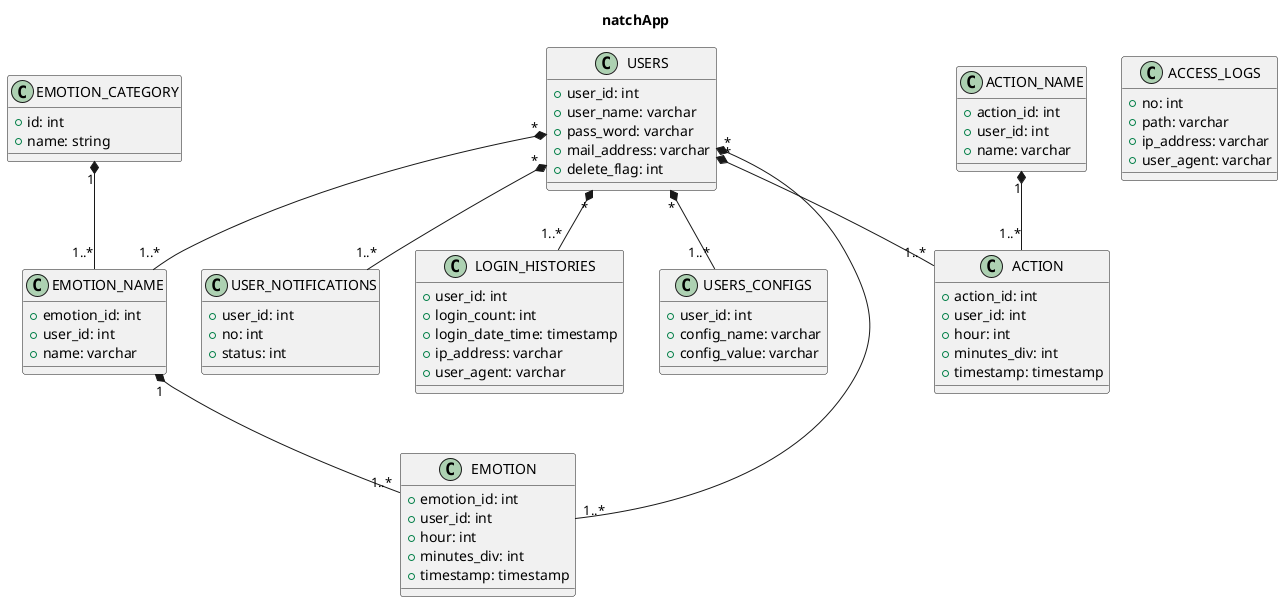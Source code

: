 @startuml
title natchApp
'マスタ(システムが持つデフォルトの情報)
class EMOTION_CATEGORY {
  'Negative/Positive/Neutral
  +id: int
  +name: string
}

'システムが作成、管理する情報
'通知関連
class USER_NOTIFICATIONS {
  +user_id: int
  +no: int
  +status: int
}
'Google認証関連
'どんな情報が必要なのか要調査

'ログ
class ACCESS_LOGS {
  +no: int
  +path: varchar
  +ip_address: varchar
  +user_agent: varchar
}

'ユーザ情報
class USERS {
  +user_id: int
  +user_name: varchar
  +pass_word: varchar
  +mail_address: varchar
  +delete_flag: int
}
'ログイン履歴
class LOGIN_HISTORIES {
  +user_id: int
  +login_count: int
  +login_date_time: timestamp
  +ip_address: varchar
  +user_agent: varchar
}
'ユーザごとの設定（通知頻度、他にあれば)
class USERS_CONFIGS {
  +user_id: int
  +config_name: varchar
  +config_value: varchar
}
'ユーザごとの設定(Emotino,Action)
class ACTION_NAME {
  +action_id: int
  +user_id: int
  +name: varchar
}
class EMOTION_NAME {
  +emotion_id: int
  +user_id: int
  +name: varchar
}
'ユーザごとのストック情報
class ACTION {
  +action_id: int
  +user_id: int
  +hour: int
  +minutes_div: int
  +timestamp: timestamp
}
class EMOTION {
  +emotion_id: int
  +user_id: int
  +hour: int
  +minutes_div: int
  +timestamp: timestamp
}

EMOTION_CATEGORY "1" *-- "1..*" EMOTION_NAME
EMOTION_NAME "1" *-- "1..*" EMOTION
ACTION_NAME "1" *-- "1..*" ACTION

USERS "*" *-- "1..*" LOGIN_HISTORIES
USERS "*" *-- "1..*" USERS_CONFIGS
USERS "*" *-- "1..*" ACTION
USERS "*" *-- "1..*" EMOTION
USERS "*" *-- "1..*" EMOTION_NAME
USERS "*" *-- "1..*" USER_NOTIFICATIONS

@enduml
